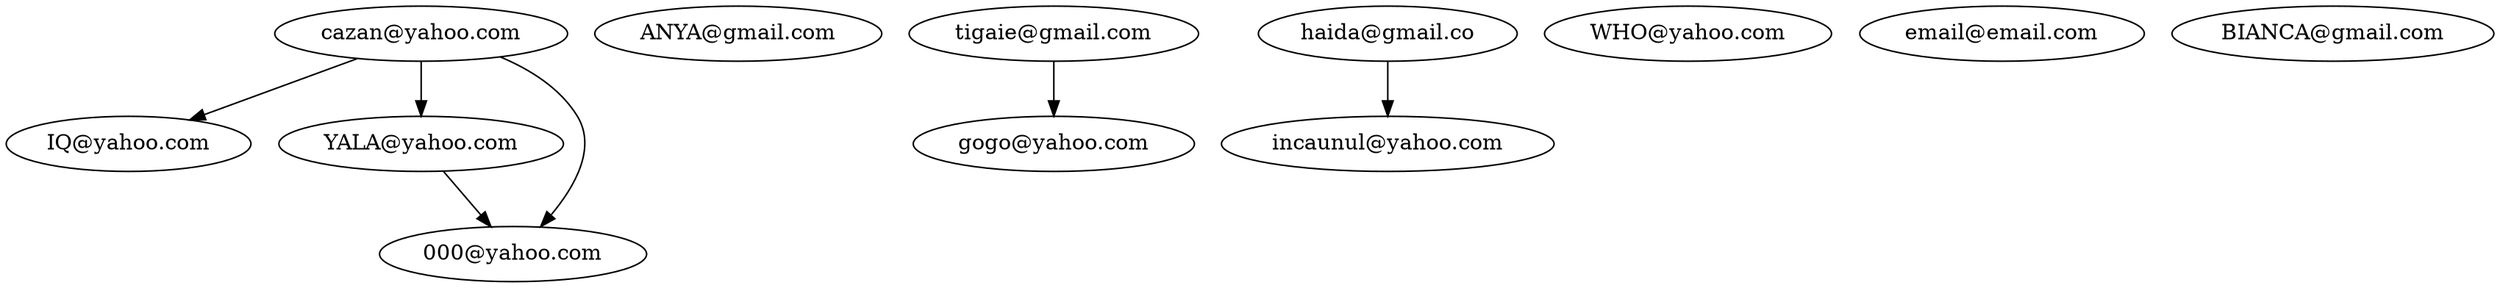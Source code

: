 strict digraph G {
  1 [ label="cazan@yahoo.com" ];
  2 [ label="ANYA@gmail.com" ];
  3 [ label="IQ@yahoo.com" ];
  4 [ label="tigaie@gmail.com" ];
  5 [ label="haida@gmail.co" ];
  6 [ label="incaunul@yahoo.com" ];
  7 [ label="WHO@yahoo.com" ];
  8 [ label="email@email.com" ];
  9 [ label="gogo@yahoo.com" ];
  10 [ label="YALA@yahoo.com" ];
  11 [ label="BIANCA@gmail.com" ];
  12 [ label="000@yahoo.com" ];
  1 -> 3;
  1 -> 10;
  1 -> 12;
  4 -> 9;
  5 -> 6;
  10 -> 12;
}
